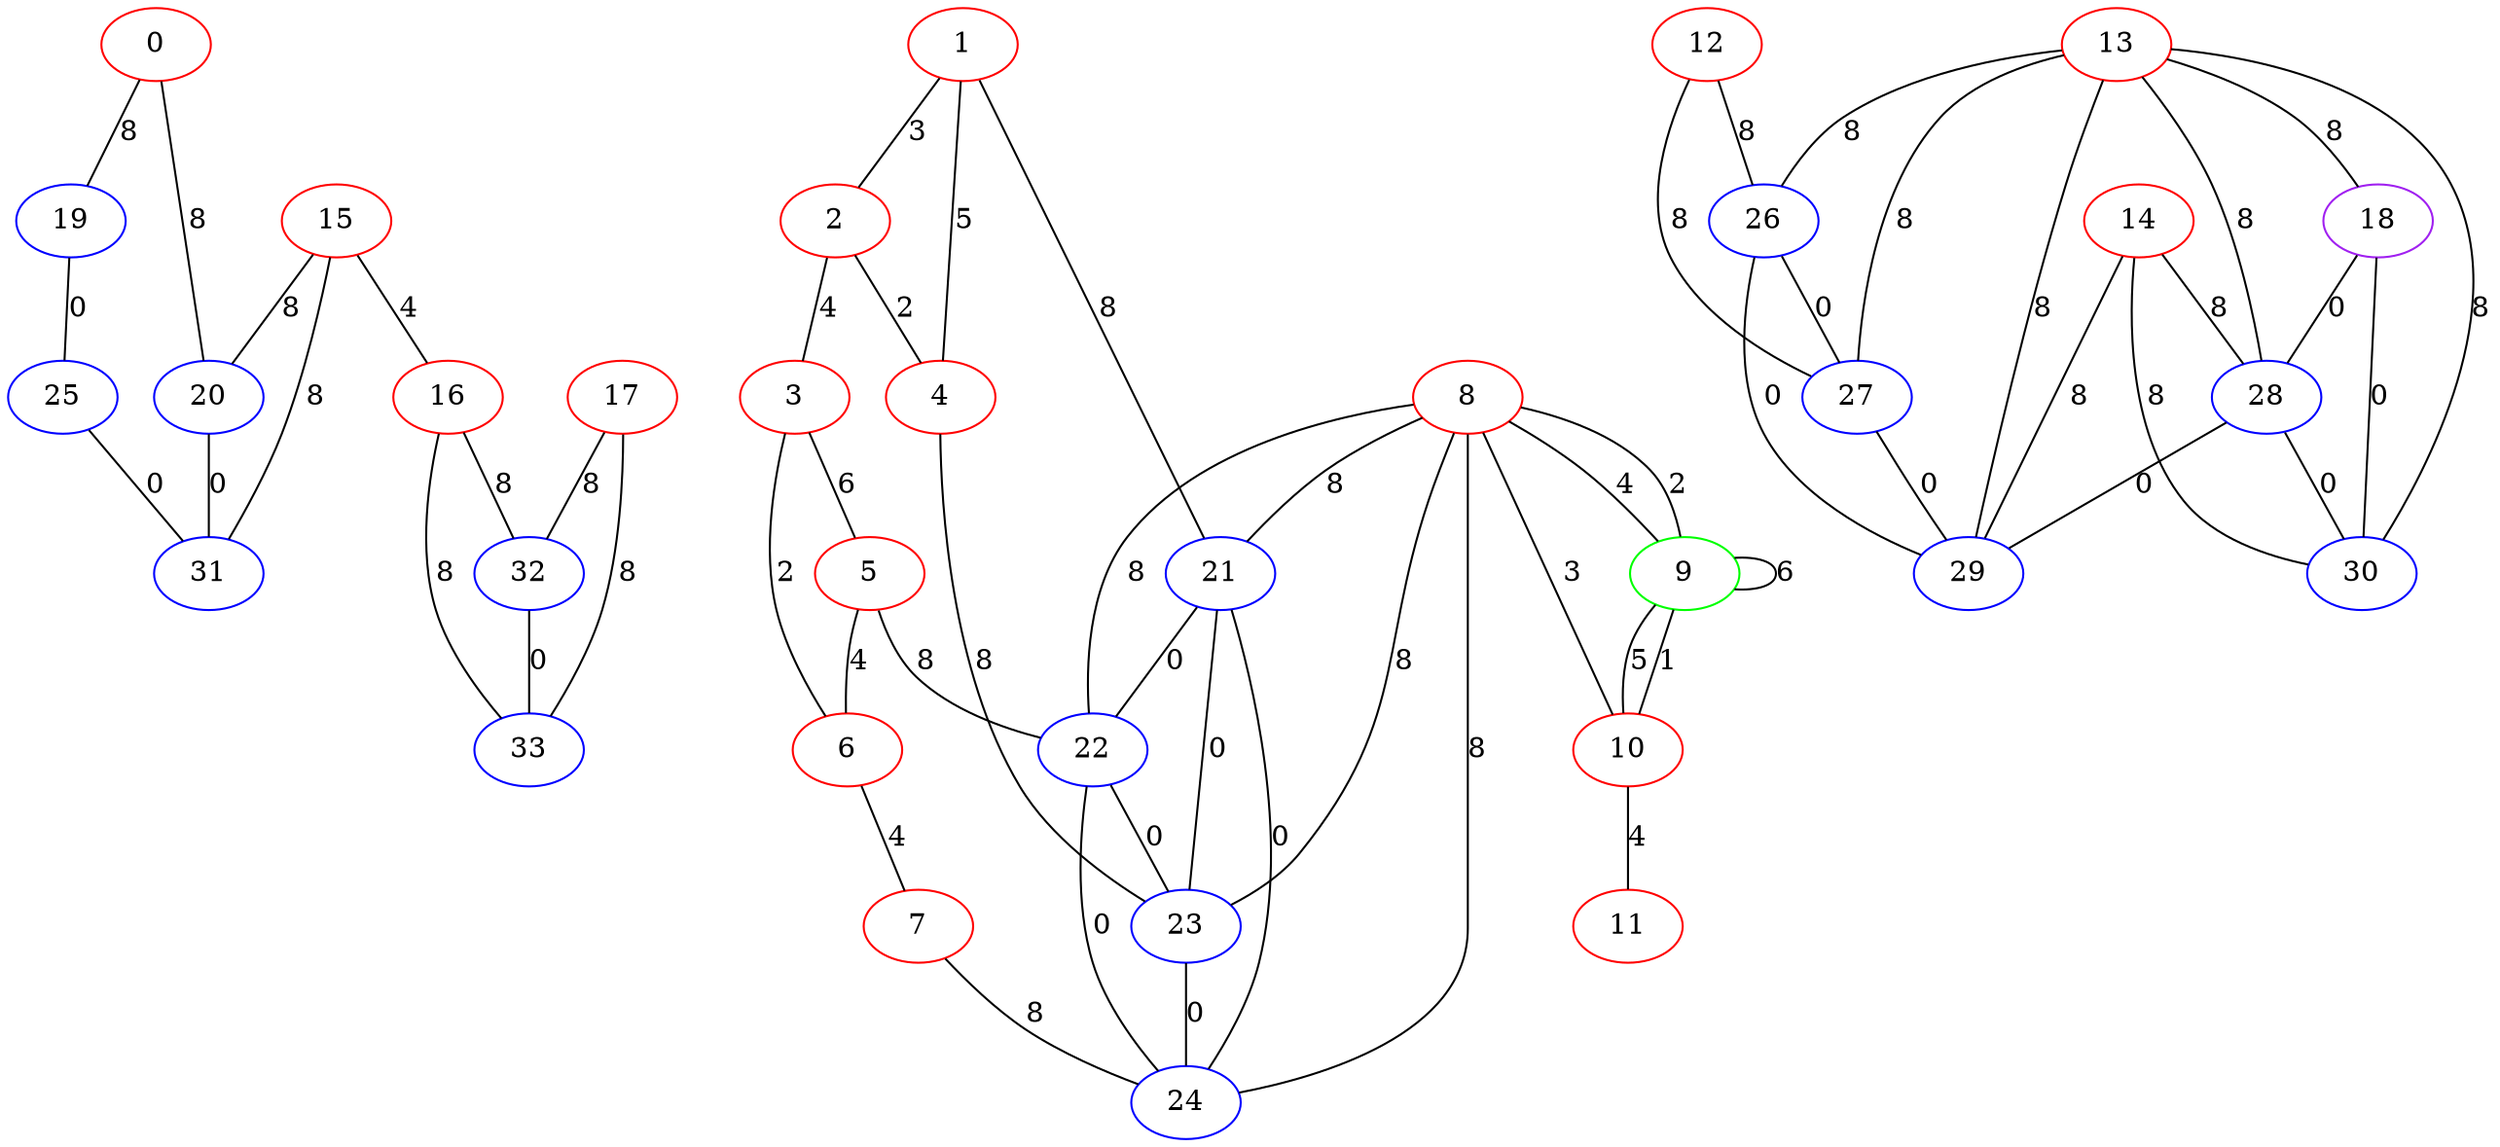 graph "" {
0 [color=red, weight=1];
1 [color=red, weight=1];
2 [color=red, weight=1];
3 [color=red, weight=1];
4 [color=red, weight=1];
5 [color=red, weight=1];
6 [color=red, weight=1];
7 [color=red, weight=1];
8 [color=red, weight=1];
9 [color=green, weight=2];
10 [color=red, weight=1];
11 [color=red, weight=1];
12 [color=red, weight=1];
13 [color=red, weight=1];
14 [color=red, weight=1];
15 [color=red, weight=1];
16 [color=red, weight=1];
17 [color=red, weight=1];
18 [color=purple, weight=4];
19 [color=blue, weight=3];
20 [color=blue, weight=3];
21 [color=blue, weight=3];
22 [color=blue, weight=3];
23 [color=blue, weight=3];
24 [color=blue, weight=3];
25 [color=blue, weight=3];
26 [color=blue, weight=3];
27 [color=blue, weight=3];
28 [color=blue, weight=3];
29 [color=blue, weight=3];
30 [color=blue, weight=3];
31 [color=blue, weight=3];
32 [color=blue, weight=3];
33 [color=blue, weight=3];
0 -- 19  [key=0, label=8];
0 -- 20  [key=0, label=8];
1 -- 2  [key=0, label=3];
1 -- 4  [key=0, label=5];
1 -- 21  [key=0, label=8];
2 -- 3  [key=0, label=4];
2 -- 4  [key=0, label=2];
3 -- 5  [key=0, label=6];
3 -- 6  [key=0, label=2];
4 -- 23  [key=0, label=8];
5 -- 22  [key=0, label=8];
5 -- 6  [key=0, label=4];
6 -- 7  [key=0, label=4];
7 -- 24  [key=0, label=8];
8 -- 9  [key=0, label=2];
8 -- 9  [key=1, label=4];
8 -- 10  [key=0, label=3];
8 -- 21  [key=0, label=8];
8 -- 22  [key=0, label=8];
8 -- 23  [key=0, label=8];
8 -- 24  [key=0, label=8];
9 -- 9  [key=0, label=6];
9 -- 10  [key=0, label=5];
9 -- 10  [key=1, label=1];
10 -- 11  [key=0, label=4];
12 -- 26  [key=0, label=8];
12 -- 27  [key=0, label=8];
13 -- 18  [key=0, label=8];
13 -- 26  [key=0, label=8];
13 -- 27  [key=0, label=8];
13 -- 28  [key=0, label=8];
13 -- 29  [key=0, label=8];
13 -- 30  [key=0, label=8];
14 -- 28  [key=0, label=8];
14 -- 29  [key=0, label=8];
14 -- 30  [key=0, label=8];
15 -- 16  [key=0, label=4];
15 -- 20  [key=0, label=8];
15 -- 31  [key=0, label=8];
16 -- 32  [key=0, label=8];
16 -- 33  [key=0, label=8];
17 -- 32  [key=0, label=8];
17 -- 33  [key=0, label=8];
18 -- 28  [key=0, label=0];
18 -- 30  [key=0, label=0];
19 -- 25  [key=0, label=0];
20 -- 31  [key=0, label=0];
21 -- 24  [key=0, label=0];
21 -- 22  [key=0, label=0];
21 -- 23  [key=0, label=0];
22 -- 24  [key=0, label=0];
22 -- 23  [key=0, label=0];
23 -- 24  [key=0, label=0];
25 -- 31  [key=0, label=0];
26 -- 27  [key=0, label=0];
26 -- 29  [key=0, label=0];
27 -- 29  [key=0, label=0];
28 -- 30  [key=0, label=0];
28 -- 29  [key=0, label=0];
32 -- 33  [key=0, label=0];
}
